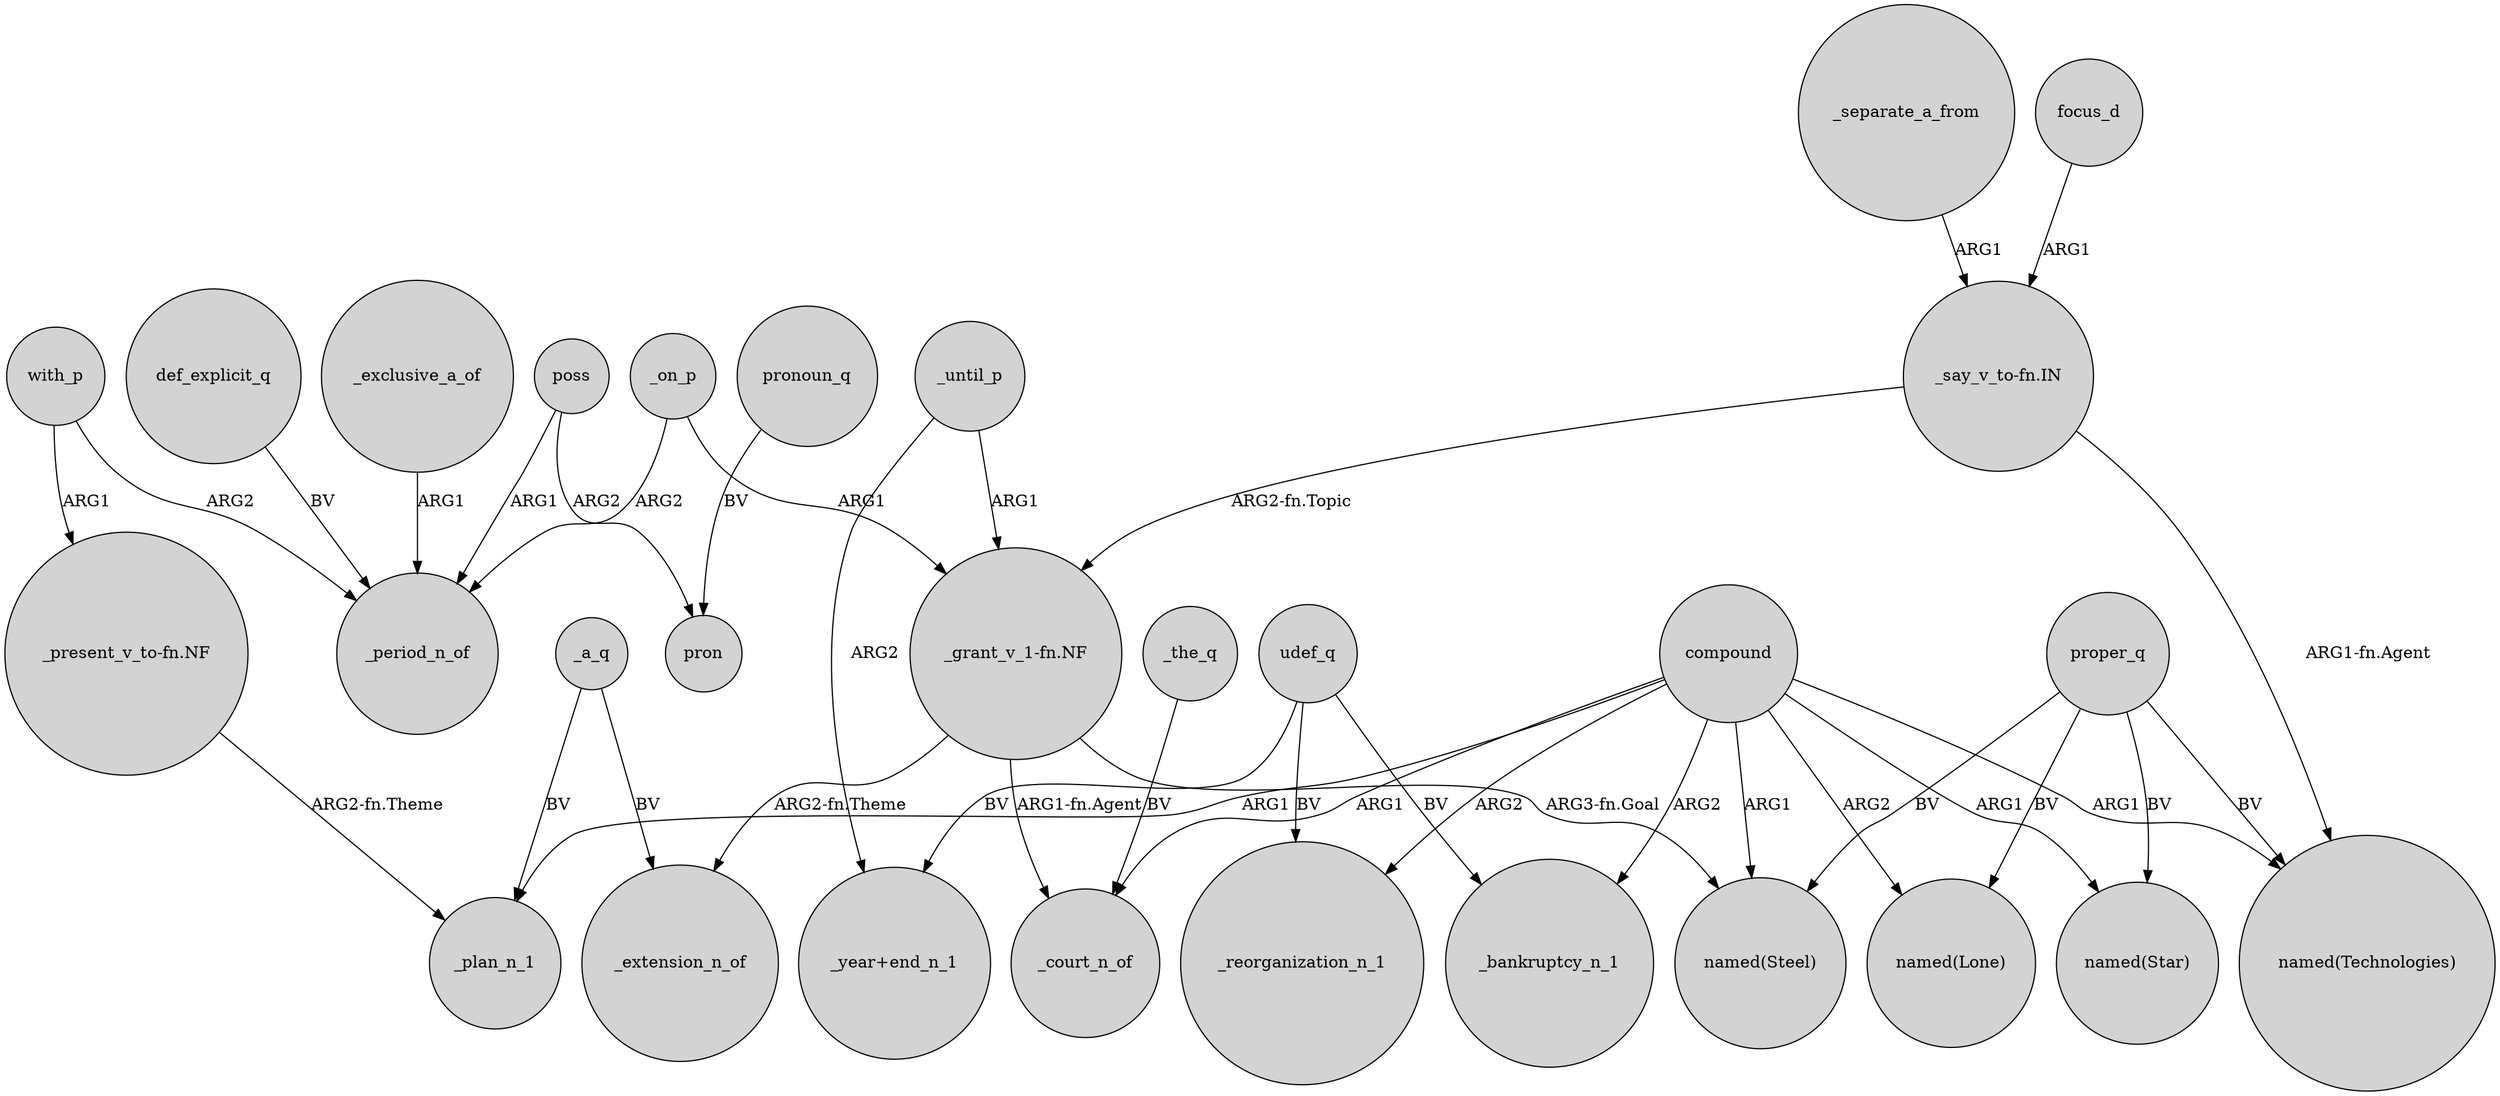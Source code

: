 digraph {
	node [shape=circle style=filled]
	def_explicit_q -> _period_n_of [label=BV]
	udef_q -> _bankruptcy_n_1 [label=BV]
	"_grant_v_1-fn.NF" -> _extension_n_of [label="ARG2-fn.Theme"]
	poss -> pron [label=ARG2]
	compound -> "named(Technologies)" [label=ARG1]
	compound -> "named(Steel)" [label=ARG1]
	_on_p -> "_grant_v_1-fn.NF" [label=ARG1]
	"_grant_v_1-fn.NF" -> _court_n_of [label="ARG1-fn.Agent"]
	compound -> _bankruptcy_n_1 [label=ARG2]
	proper_q -> "named(Lone)" [label=BV]
	_until_p -> "_grant_v_1-fn.NF" [label=ARG1]
	_the_q -> _court_n_of [label=BV]
	proper_q -> "named(Star)" [label=BV]
	with_p -> _period_n_of [label=ARG2]
	compound -> _plan_n_1 [label=ARG1]
	poss -> _period_n_of [label=ARG1]
	_exclusive_a_of -> _period_n_of [label=ARG1]
	_on_p -> _period_n_of [label=ARG2]
	with_p -> "_present_v_to-fn.NF" [label=ARG1]
	pronoun_q -> pron [label=BV]
	"_say_v_to-fn.IN" -> "named(Technologies)" [label="ARG1-fn.Agent"]
	_a_q -> _extension_n_of [label=BV]
	compound -> _reorganization_n_1 [label=ARG2]
	proper_q -> "named(Technologies)" [label=BV]
	"_grant_v_1-fn.NF" -> "named(Steel)" [label="ARG3-fn.Goal"]
	compound -> "named(Star)" [label=ARG1]
	_until_p -> "_year+end_n_1" [label=ARG2]
	udef_q -> "_year+end_n_1" [label=BV]
	_a_q -> _plan_n_1 [label=BV]
	"_say_v_to-fn.IN" -> "_grant_v_1-fn.NF" [label="ARG2-fn.Topic"]
	proper_q -> "named(Steel)" [label=BV]
	_separate_a_from -> "_say_v_to-fn.IN" [label=ARG1]
	"_present_v_to-fn.NF" -> _plan_n_1 [label="ARG2-fn.Theme"]
	udef_q -> _reorganization_n_1 [label=BV]
	compound -> "named(Lone)" [label=ARG2]
	compound -> _court_n_of [label=ARG1]
	focus_d -> "_say_v_to-fn.IN" [label=ARG1]
}
